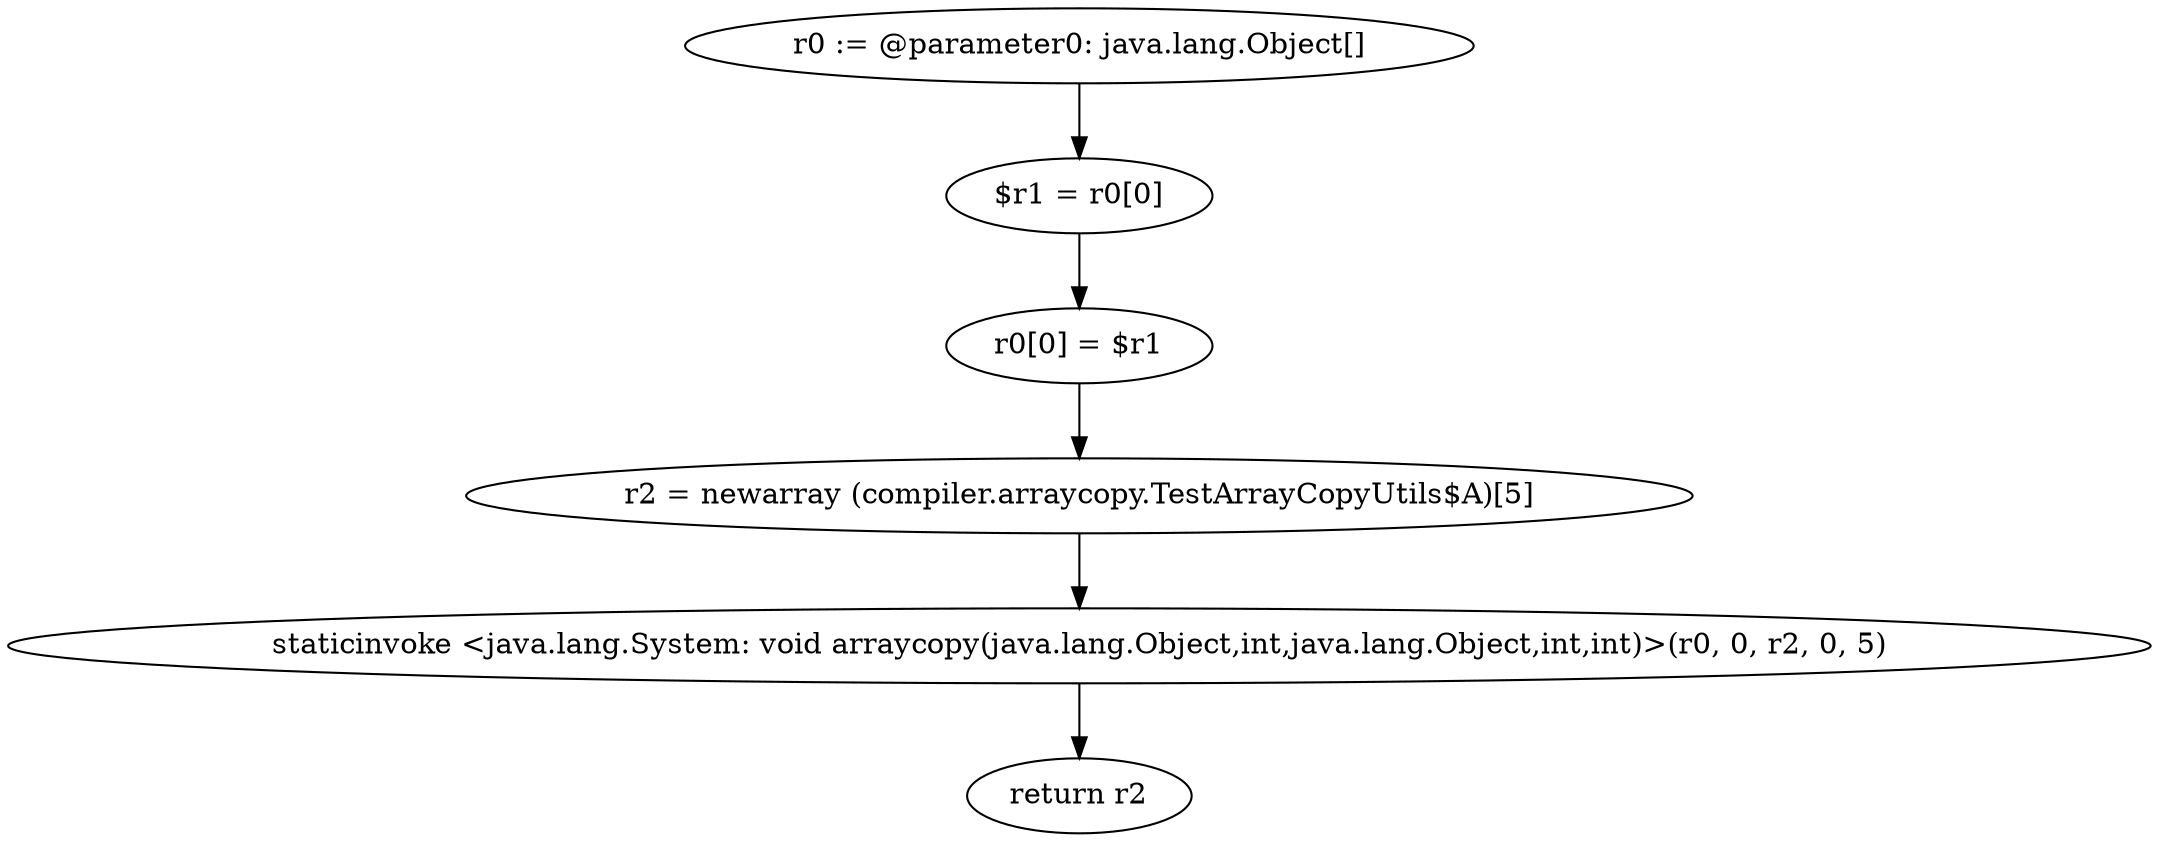 digraph "unitGraph" {
    "r0 := @parameter0: java.lang.Object[]"
    "$r1 = r0[0]"
    "r0[0] = $r1"
    "r2 = newarray (compiler.arraycopy.TestArrayCopyUtils$A)[5]"
    "staticinvoke <java.lang.System: void arraycopy(java.lang.Object,int,java.lang.Object,int,int)>(r0, 0, r2, 0, 5)"
    "return r2"
    "r0 := @parameter0: java.lang.Object[]"->"$r1 = r0[0]";
    "$r1 = r0[0]"->"r0[0] = $r1";
    "r0[0] = $r1"->"r2 = newarray (compiler.arraycopy.TestArrayCopyUtils$A)[5]";
    "r2 = newarray (compiler.arraycopy.TestArrayCopyUtils$A)[5]"->"staticinvoke <java.lang.System: void arraycopy(java.lang.Object,int,java.lang.Object,int,int)>(r0, 0, r2, 0, 5)";
    "staticinvoke <java.lang.System: void arraycopy(java.lang.Object,int,java.lang.Object,int,int)>(r0, 0, r2, 0, 5)"->"return r2";
}
